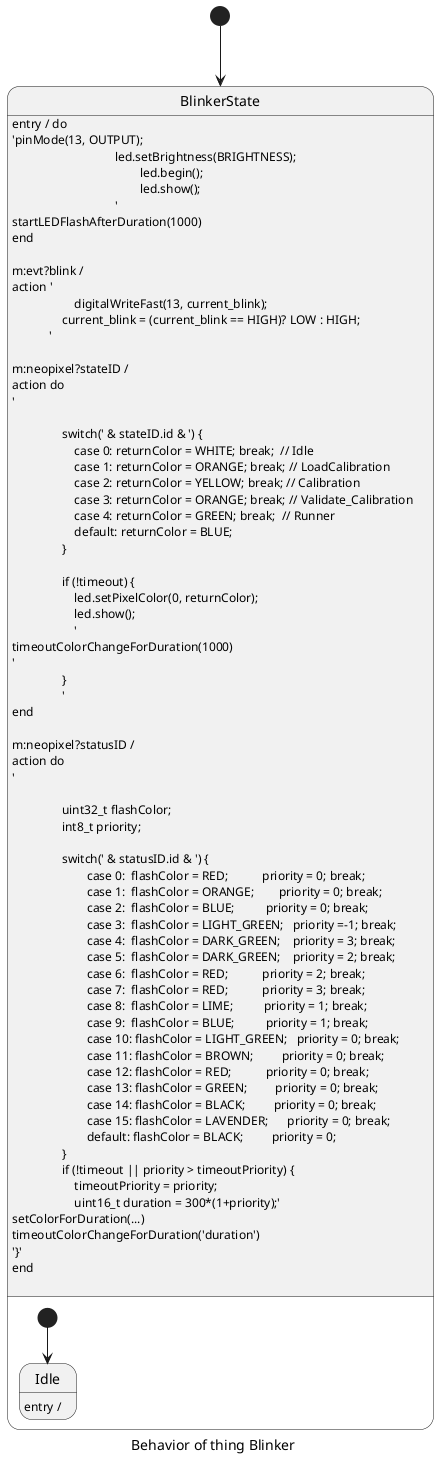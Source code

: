 @startuml
skinparam defaultTextAlignment left
caption Behavior of thing Blinker
[*] --> BlinkerState
state BlinkerState{
state Idle{
	Idle : entry / 
}
[*] --> Idle
	BlinkerState : entry / do \n'pinMode(13, OUTPUT);\n    				 led.setBrightness(BRIGHTNESS);\n					 led.begin();\n					 led.show();\n    				 '\nstartLEDFlashAfterDuration(1000)\nend\n
	BlinkerState : m:evt?blink / \naction '\n		    digitalWriteFast(13, current_blink);\n    		current_blink = (current_blink == HIGH)? LOW : HIGH;\n    	    '\n
	BlinkerState : m:neopixel?stateID / \naction do \n'\n\n    		switch(' & stateID.id & ') {\n    		    case 0: returnColor = WHITE; break;  // Idle\n    		    case 1: returnColor = ORANGE; break; // LoadCalibration\n    		    case 2: returnColor = YELLOW; break; // Calibration\n    		    case 3: returnColor = ORANGE; break; // Validate_Calibration\n    		    case 4: returnColor = GREEN; break;  // Runner\n    		    default: returnColor = BLUE;\n    		}\n\n    		if (!timeout) {\n    		    led.setPixelColor(0, returnColor);\n    		    led.show();\n    		    '\ntimeoutColorChangeForDuration(1000)\n'\n    		}\n      		'\nend\n
	BlinkerState : m:neopixel?statusID / \naction do \n'\n\n    		uint32_t flashColor;\n    		int8_t priority;\n\n    		switch(' & statusID.id & ') {\n    			case 0:  flashColor = RED;           priority = 0; break;\n    			case 1:  flashColor = ORANGE;        priority = 0; break;\n    			case 2:  flashColor = BLUE;          priority = 0; break;\n    			case 3:  flashColor = LIGHT_GREEN;   priority =-1; break;\n    			case 4:  flashColor = DARK_GREEN;    priority = 3; break;\n    			case 5:  flashColor = DARK_GREEN;    priority = 2; break;\n    			case 6:  flashColor = RED;           priority = 2; break;\n    			case 7:  flashColor = RED;           priority = 3; break;\n    			case 8:  flashColor = LIME;          priority = 1; break;\n    			case 9:  flashColor = BLUE;          priority = 1; break;\n    			case 10: flashColor = LIGHT_GREEN;   priority = 0; break;\n    			case 11: flashColor = BROWN;         priority = 0; break;\n    			case 12: flashColor = RED;           priority = 0; break;\n    			case 13: flashColor = GREEN;         priority = 0; break;\n    			case 14: flashColor = BLACK;         priority = 0; break;\n    			case 15: flashColor = LAVENDER;      priority = 0; break;\n    			default: flashColor = BLACK;         priority = 0;\n        	}\n        	if (!timeout || priority > timeoutPriority) {\n        	    timeoutPriority = priority;\n        	    uint16_t duration = 300*(1+priority);'\nsetColorForDuration(...)\ntimeoutColorChangeForDuration('duration')\n'}'\nend\n
}
@enduml
